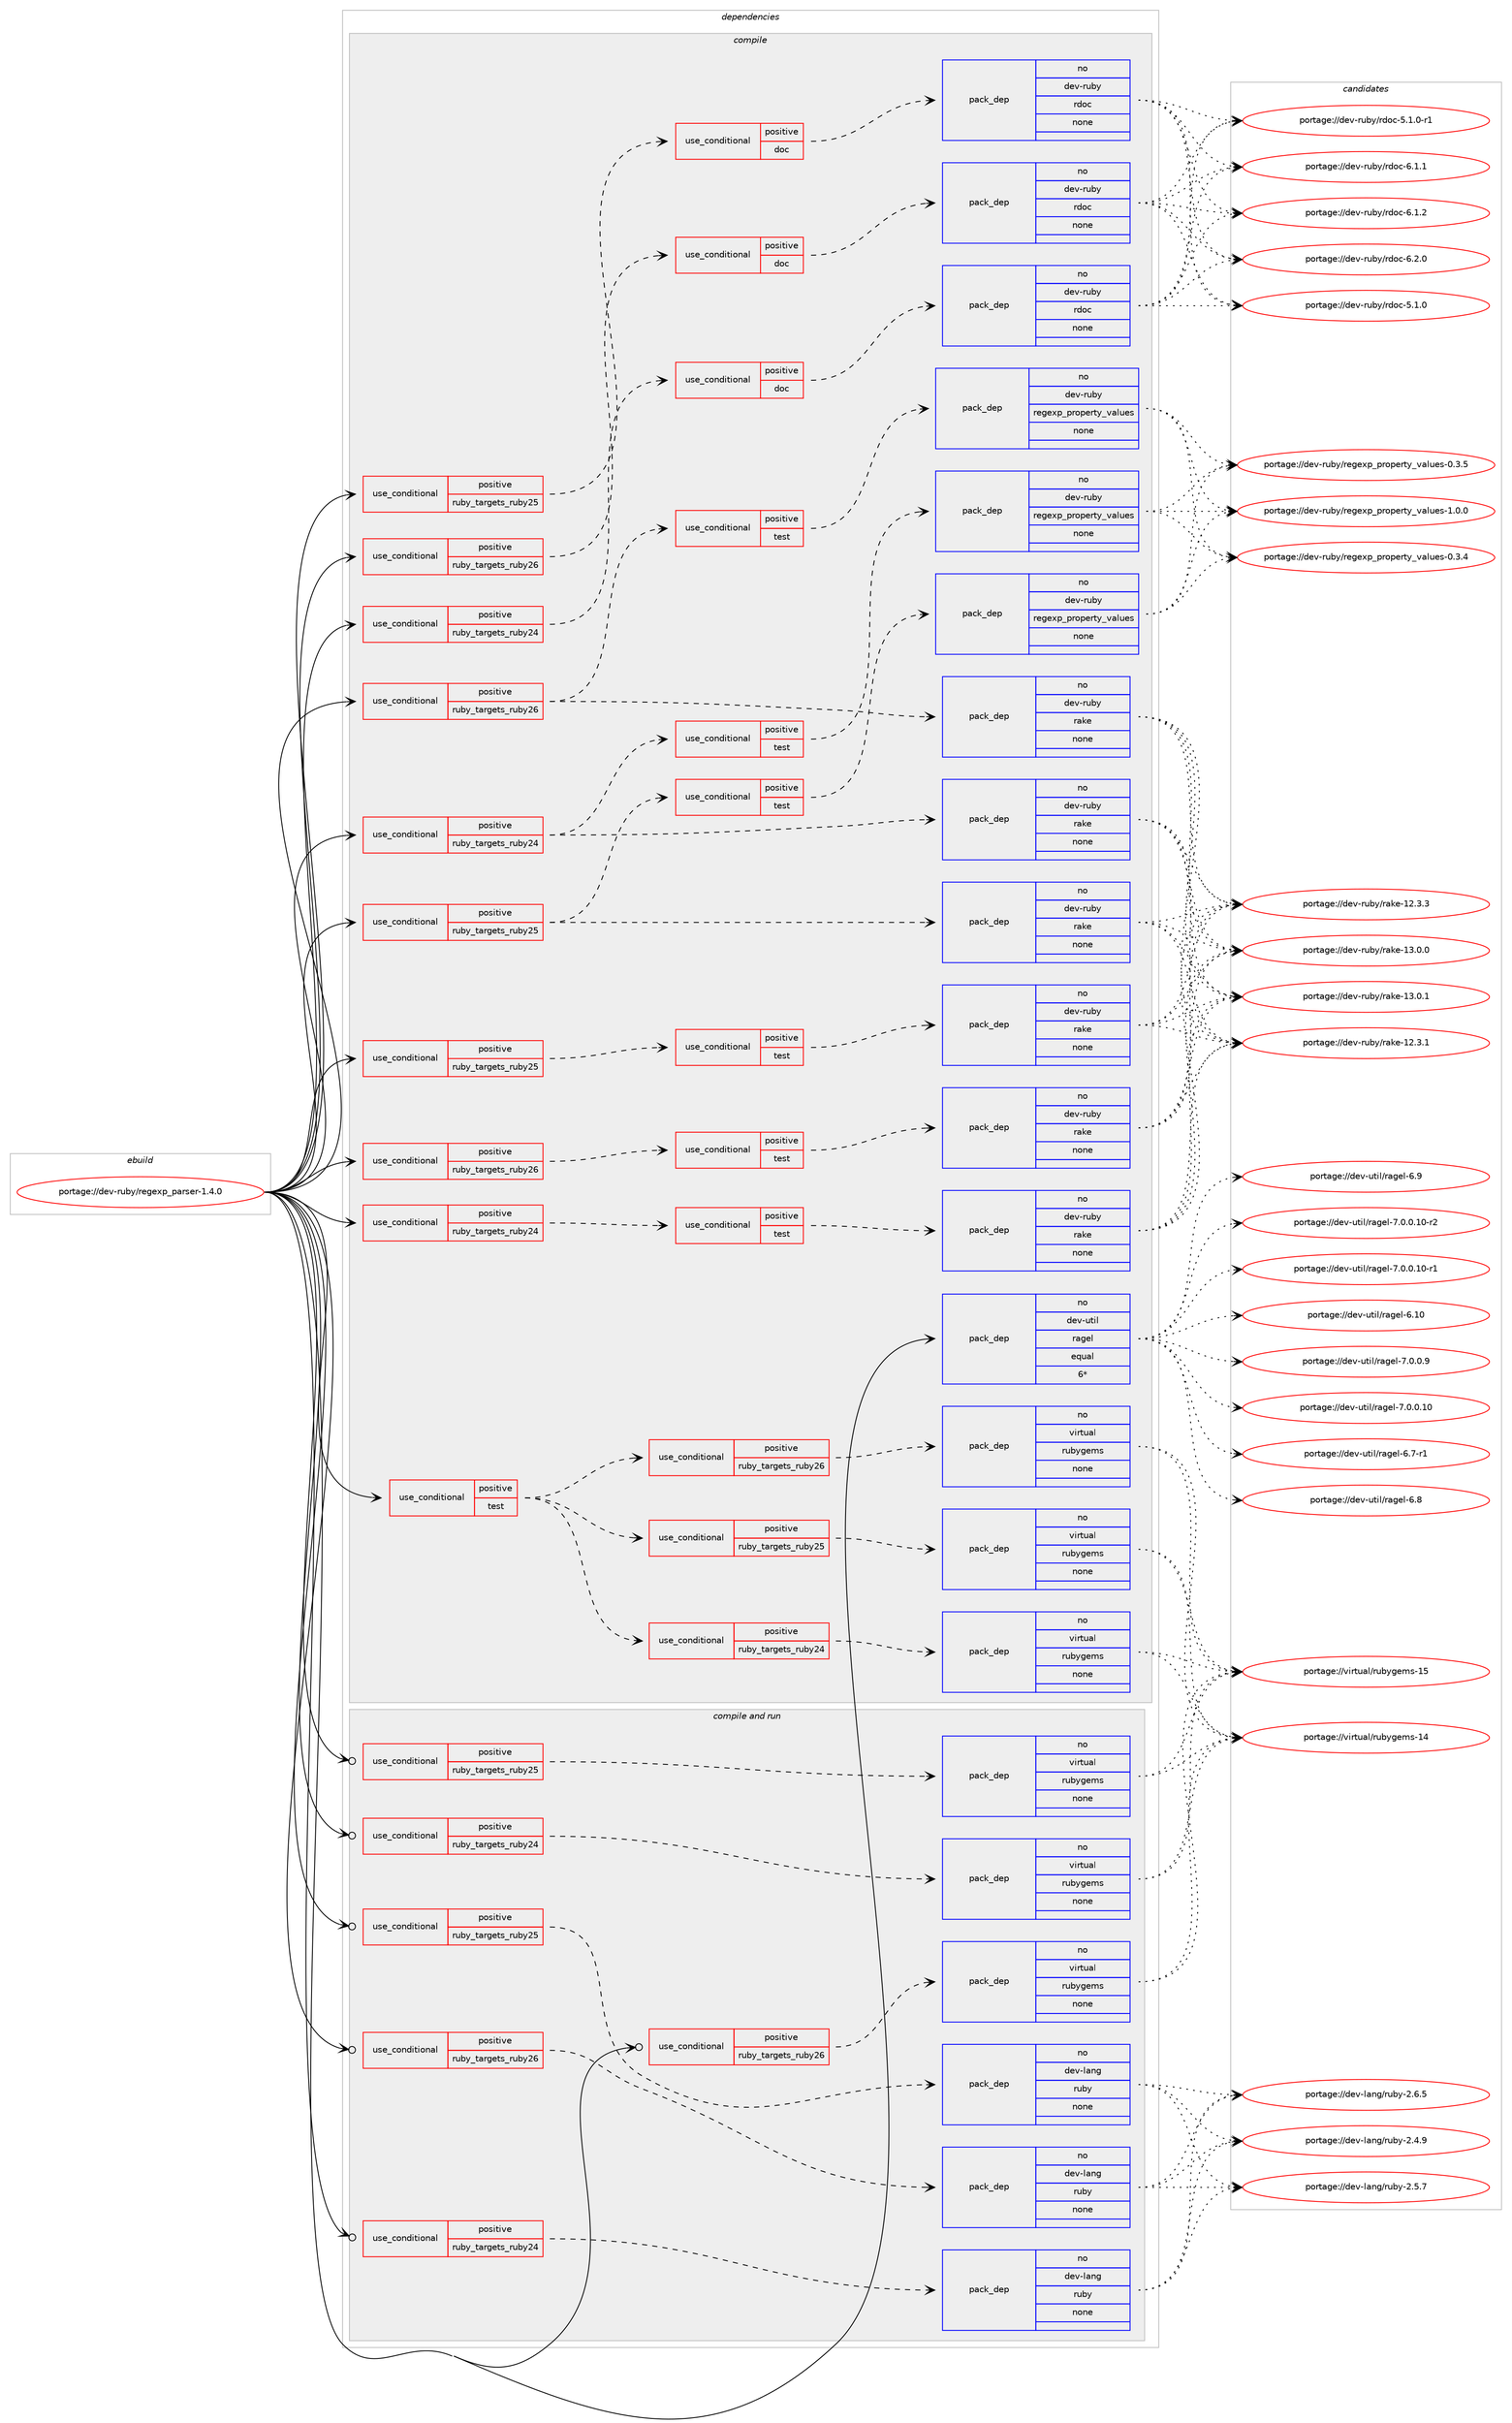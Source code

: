 digraph prolog {

# *************
# Graph options
# *************

newrank=true;
concentrate=true;
compound=true;
graph [rankdir=LR,fontname=Helvetica,fontsize=10,ranksep=1.5];#, ranksep=2.5, nodesep=0.2];
edge  [arrowhead=vee];
node  [fontname=Helvetica,fontsize=10];

# **********
# The ebuild
# **********

subgraph cluster_leftcol {
color=gray;
rank=same;
label=<<i>ebuild</i>>;
id [label="portage://dev-ruby/regexp_parser-1.4.0", color=red, width=4, href="../dev-ruby/regexp_parser-1.4.0.svg"];
}

# ****************
# The dependencies
# ****************

subgraph cluster_midcol {
color=gray;
label=<<i>dependencies</i>>;
subgraph cluster_compile {
fillcolor="#eeeeee";
style=filled;
label=<<i>compile</i>>;
subgraph cond61195 {
dependency238518 [label=<<TABLE BORDER="0" CELLBORDER="1" CELLSPACING="0" CELLPADDING="4"><TR><TD ROWSPAN="3" CELLPADDING="10">use_conditional</TD></TR><TR><TD>positive</TD></TR><TR><TD>ruby_targets_ruby24</TD></TR></TABLE>>, shape=none, color=red];
subgraph cond61196 {
dependency238519 [label=<<TABLE BORDER="0" CELLBORDER="1" CELLSPACING="0" CELLPADDING="4"><TR><TD ROWSPAN="3" CELLPADDING="10">use_conditional</TD></TR><TR><TD>positive</TD></TR><TR><TD>doc</TD></TR></TABLE>>, shape=none, color=red];
subgraph pack173778 {
dependency238520 [label=<<TABLE BORDER="0" CELLBORDER="1" CELLSPACING="0" CELLPADDING="4" WIDTH="220"><TR><TD ROWSPAN="6" CELLPADDING="30">pack_dep</TD></TR><TR><TD WIDTH="110">no</TD></TR><TR><TD>dev-ruby</TD></TR><TR><TD>rdoc</TD></TR><TR><TD>none</TD></TR><TR><TD></TD></TR></TABLE>>, shape=none, color=blue];
}
dependency238519:e -> dependency238520:w [weight=20,style="dashed",arrowhead="vee"];
}
dependency238518:e -> dependency238519:w [weight=20,style="dashed",arrowhead="vee"];
}
id:e -> dependency238518:w [weight=20,style="solid",arrowhead="vee"];
subgraph cond61197 {
dependency238521 [label=<<TABLE BORDER="0" CELLBORDER="1" CELLSPACING="0" CELLPADDING="4"><TR><TD ROWSPAN="3" CELLPADDING="10">use_conditional</TD></TR><TR><TD>positive</TD></TR><TR><TD>ruby_targets_ruby24</TD></TR></TABLE>>, shape=none, color=red];
subgraph cond61198 {
dependency238522 [label=<<TABLE BORDER="0" CELLBORDER="1" CELLSPACING="0" CELLPADDING="4"><TR><TD ROWSPAN="3" CELLPADDING="10">use_conditional</TD></TR><TR><TD>positive</TD></TR><TR><TD>test</TD></TR></TABLE>>, shape=none, color=red];
subgraph pack173779 {
dependency238523 [label=<<TABLE BORDER="0" CELLBORDER="1" CELLSPACING="0" CELLPADDING="4" WIDTH="220"><TR><TD ROWSPAN="6" CELLPADDING="30">pack_dep</TD></TR><TR><TD WIDTH="110">no</TD></TR><TR><TD>dev-ruby</TD></TR><TR><TD>rake</TD></TR><TR><TD>none</TD></TR><TR><TD></TD></TR></TABLE>>, shape=none, color=blue];
}
dependency238522:e -> dependency238523:w [weight=20,style="dashed",arrowhead="vee"];
}
dependency238521:e -> dependency238522:w [weight=20,style="dashed",arrowhead="vee"];
}
id:e -> dependency238521:w [weight=20,style="solid",arrowhead="vee"];
subgraph cond61199 {
dependency238524 [label=<<TABLE BORDER="0" CELLBORDER="1" CELLSPACING="0" CELLPADDING="4"><TR><TD ROWSPAN="3" CELLPADDING="10">use_conditional</TD></TR><TR><TD>positive</TD></TR><TR><TD>ruby_targets_ruby24</TD></TR></TABLE>>, shape=none, color=red];
subgraph pack173780 {
dependency238525 [label=<<TABLE BORDER="0" CELLBORDER="1" CELLSPACING="0" CELLPADDING="4" WIDTH="220"><TR><TD ROWSPAN="6" CELLPADDING="30">pack_dep</TD></TR><TR><TD WIDTH="110">no</TD></TR><TR><TD>dev-ruby</TD></TR><TR><TD>rake</TD></TR><TR><TD>none</TD></TR><TR><TD></TD></TR></TABLE>>, shape=none, color=blue];
}
dependency238524:e -> dependency238525:w [weight=20,style="dashed",arrowhead="vee"];
subgraph cond61200 {
dependency238526 [label=<<TABLE BORDER="0" CELLBORDER="1" CELLSPACING="0" CELLPADDING="4"><TR><TD ROWSPAN="3" CELLPADDING="10">use_conditional</TD></TR><TR><TD>positive</TD></TR><TR><TD>test</TD></TR></TABLE>>, shape=none, color=red];
subgraph pack173781 {
dependency238527 [label=<<TABLE BORDER="0" CELLBORDER="1" CELLSPACING="0" CELLPADDING="4" WIDTH="220"><TR><TD ROWSPAN="6" CELLPADDING="30">pack_dep</TD></TR><TR><TD WIDTH="110">no</TD></TR><TR><TD>dev-ruby</TD></TR><TR><TD>regexp_property_values</TD></TR><TR><TD>none</TD></TR><TR><TD></TD></TR></TABLE>>, shape=none, color=blue];
}
dependency238526:e -> dependency238527:w [weight=20,style="dashed",arrowhead="vee"];
}
dependency238524:e -> dependency238526:w [weight=20,style="dashed",arrowhead="vee"];
}
id:e -> dependency238524:w [weight=20,style="solid",arrowhead="vee"];
subgraph cond61201 {
dependency238528 [label=<<TABLE BORDER="0" CELLBORDER="1" CELLSPACING="0" CELLPADDING="4"><TR><TD ROWSPAN="3" CELLPADDING="10">use_conditional</TD></TR><TR><TD>positive</TD></TR><TR><TD>ruby_targets_ruby25</TD></TR></TABLE>>, shape=none, color=red];
subgraph cond61202 {
dependency238529 [label=<<TABLE BORDER="0" CELLBORDER="1" CELLSPACING="0" CELLPADDING="4"><TR><TD ROWSPAN="3" CELLPADDING="10">use_conditional</TD></TR><TR><TD>positive</TD></TR><TR><TD>doc</TD></TR></TABLE>>, shape=none, color=red];
subgraph pack173782 {
dependency238530 [label=<<TABLE BORDER="0" CELLBORDER="1" CELLSPACING="0" CELLPADDING="4" WIDTH="220"><TR><TD ROWSPAN="6" CELLPADDING="30">pack_dep</TD></TR><TR><TD WIDTH="110">no</TD></TR><TR><TD>dev-ruby</TD></TR><TR><TD>rdoc</TD></TR><TR><TD>none</TD></TR><TR><TD></TD></TR></TABLE>>, shape=none, color=blue];
}
dependency238529:e -> dependency238530:w [weight=20,style="dashed",arrowhead="vee"];
}
dependency238528:e -> dependency238529:w [weight=20,style="dashed",arrowhead="vee"];
}
id:e -> dependency238528:w [weight=20,style="solid",arrowhead="vee"];
subgraph cond61203 {
dependency238531 [label=<<TABLE BORDER="0" CELLBORDER="1" CELLSPACING="0" CELLPADDING="4"><TR><TD ROWSPAN="3" CELLPADDING="10">use_conditional</TD></TR><TR><TD>positive</TD></TR><TR><TD>ruby_targets_ruby25</TD></TR></TABLE>>, shape=none, color=red];
subgraph cond61204 {
dependency238532 [label=<<TABLE BORDER="0" CELLBORDER="1" CELLSPACING="0" CELLPADDING="4"><TR><TD ROWSPAN="3" CELLPADDING="10">use_conditional</TD></TR><TR><TD>positive</TD></TR><TR><TD>test</TD></TR></TABLE>>, shape=none, color=red];
subgraph pack173783 {
dependency238533 [label=<<TABLE BORDER="0" CELLBORDER="1" CELLSPACING="0" CELLPADDING="4" WIDTH="220"><TR><TD ROWSPAN="6" CELLPADDING="30">pack_dep</TD></TR><TR><TD WIDTH="110">no</TD></TR><TR><TD>dev-ruby</TD></TR><TR><TD>rake</TD></TR><TR><TD>none</TD></TR><TR><TD></TD></TR></TABLE>>, shape=none, color=blue];
}
dependency238532:e -> dependency238533:w [weight=20,style="dashed",arrowhead="vee"];
}
dependency238531:e -> dependency238532:w [weight=20,style="dashed",arrowhead="vee"];
}
id:e -> dependency238531:w [weight=20,style="solid",arrowhead="vee"];
subgraph cond61205 {
dependency238534 [label=<<TABLE BORDER="0" CELLBORDER="1" CELLSPACING="0" CELLPADDING="4"><TR><TD ROWSPAN="3" CELLPADDING="10">use_conditional</TD></TR><TR><TD>positive</TD></TR><TR><TD>ruby_targets_ruby25</TD></TR></TABLE>>, shape=none, color=red];
subgraph pack173784 {
dependency238535 [label=<<TABLE BORDER="0" CELLBORDER="1" CELLSPACING="0" CELLPADDING="4" WIDTH="220"><TR><TD ROWSPAN="6" CELLPADDING="30">pack_dep</TD></TR><TR><TD WIDTH="110">no</TD></TR><TR><TD>dev-ruby</TD></TR><TR><TD>rake</TD></TR><TR><TD>none</TD></TR><TR><TD></TD></TR></TABLE>>, shape=none, color=blue];
}
dependency238534:e -> dependency238535:w [weight=20,style="dashed",arrowhead="vee"];
subgraph cond61206 {
dependency238536 [label=<<TABLE BORDER="0" CELLBORDER="1" CELLSPACING="0" CELLPADDING="4"><TR><TD ROWSPAN="3" CELLPADDING="10">use_conditional</TD></TR><TR><TD>positive</TD></TR><TR><TD>test</TD></TR></TABLE>>, shape=none, color=red];
subgraph pack173785 {
dependency238537 [label=<<TABLE BORDER="0" CELLBORDER="1" CELLSPACING="0" CELLPADDING="4" WIDTH="220"><TR><TD ROWSPAN="6" CELLPADDING="30">pack_dep</TD></TR><TR><TD WIDTH="110">no</TD></TR><TR><TD>dev-ruby</TD></TR><TR><TD>regexp_property_values</TD></TR><TR><TD>none</TD></TR><TR><TD></TD></TR></TABLE>>, shape=none, color=blue];
}
dependency238536:e -> dependency238537:w [weight=20,style="dashed",arrowhead="vee"];
}
dependency238534:e -> dependency238536:w [weight=20,style="dashed",arrowhead="vee"];
}
id:e -> dependency238534:w [weight=20,style="solid",arrowhead="vee"];
subgraph cond61207 {
dependency238538 [label=<<TABLE BORDER="0" CELLBORDER="1" CELLSPACING="0" CELLPADDING="4"><TR><TD ROWSPAN="3" CELLPADDING="10">use_conditional</TD></TR><TR><TD>positive</TD></TR><TR><TD>ruby_targets_ruby26</TD></TR></TABLE>>, shape=none, color=red];
subgraph cond61208 {
dependency238539 [label=<<TABLE BORDER="0" CELLBORDER="1" CELLSPACING="0" CELLPADDING="4"><TR><TD ROWSPAN="3" CELLPADDING="10">use_conditional</TD></TR><TR><TD>positive</TD></TR><TR><TD>doc</TD></TR></TABLE>>, shape=none, color=red];
subgraph pack173786 {
dependency238540 [label=<<TABLE BORDER="0" CELLBORDER="1" CELLSPACING="0" CELLPADDING="4" WIDTH="220"><TR><TD ROWSPAN="6" CELLPADDING="30">pack_dep</TD></TR><TR><TD WIDTH="110">no</TD></TR><TR><TD>dev-ruby</TD></TR><TR><TD>rdoc</TD></TR><TR><TD>none</TD></TR><TR><TD></TD></TR></TABLE>>, shape=none, color=blue];
}
dependency238539:e -> dependency238540:w [weight=20,style="dashed",arrowhead="vee"];
}
dependency238538:e -> dependency238539:w [weight=20,style="dashed",arrowhead="vee"];
}
id:e -> dependency238538:w [weight=20,style="solid",arrowhead="vee"];
subgraph cond61209 {
dependency238541 [label=<<TABLE BORDER="0" CELLBORDER="1" CELLSPACING="0" CELLPADDING="4"><TR><TD ROWSPAN="3" CELLPADDING="10">use_conditional</TD></TR><TR><TD>positive</TD></TR><TR><TD>ruby_targets_ruby26</TD></TR></TABLE>>, shape=none, color=red];
subgraph cond61210 {
dependency238542 [label=<<TABLE BORDER="0" CELLBORDER="1" CELLSPACING="0" CELLPADDING="4"><TR><TD ROWSPAN="3" CELLPADDING="10">use_conditional</TD></TR><TR><TD>positive</TD></TR><TR><TD>test</TD></TR></TABLE>>, shape=none, color=red];
subgraph pack173787 {
dependency238543 [label=<<TABLE BORDER="0" CELLBORDER="1" CELLSPACING="0" CELLPADDING="4" WIDTH="220"><TR><TD ROWSPAN="6" CELLPADDING="30">pack_dep</TD></TR><TR><TD WIDTH="110">no</TD></TR><TR><TD>dev-ruby</TD></TR><TR><TD>rake</TD></TR><TR><TD>none</TD></TR><TR><TD></TD></TR></TABLE>>, shape=none, color=blue];
}
dependency238542:e -> dependency238543:w [weight=20,style="dashed",arrowhead="vee"];
}
dependency238541:e -> dependency238542:w [weight=20,style="dashed",arrowhead="vee"];
}
id:e -> dependency238541:w [weight=20,style="solid",arrowhead="vee"];
subgraph cond61211 {
dependency238544 [label=<<TABLE BORDER="0" CELLBORDER="1" CELLSPACING="0" CELLPADDING="4"><TR><TD ROWSPAN="3" CELLPADDING="10">use_conditional</TD></TR><TR><TD>positive</TD></TR><TR><TD>ruby_targets_ruby26</TD></TR></TABLE>>, shape=none, color=red];
subgraph pack173788 {
dependency238545 [label=<<TABLE BORDER="0" CELLBORDER="1" CELLSPACING="0" CELLPADDING="4" WIDTH="220"><TR><TD ROWSPAN="6" CELLPADDING="30">pack_dep</TD></TR><TR><TD WIDTH="110">no</TD></TR><TR><TD>dev-ruby</TD></TR><TR><TD>rake</TD></TR><TR><TD>none</TD></TR><TR><TD></TD></TR></TABLE>>, shape=none, color=blue];
}
dependency238544:e -> dependency238545:w [weight=20,style="dashed",arrowhead="vee"];
subgraph cond61212 {
dependency238546 [label=<<TABLE BORDER="0" CELLBORDER="1" CELLSPACING="0" CELLPADDING="4"><TR><TD ROWSPAN="3" CELLPADDING="10">use_conditional</TD></TR><TR><TD>positive</TD></TR><TR><TD>test</TD></TR></TABLE>>, shape=none, color=red];
subgraph pack173789 {
dependency238547 [label=<<TABLE BORDER="0" CELLBORDER="1" CELLSPACING="0" CELLPADDING="4" WIDTH="220"><TR><TD ROWSPAN="6" CELLPADDING="30">pack_dep</TD></TR><TR><TD WIDTH="110">no</TD></TR><TR><TD>dev-ruby</TD></TR><TR><TD>regexp_property_values</TD></TR><TR><TD>none</TD></TR><TR><TD></TD></TR></TABLE>>, shape=none, color=blue];
}
dependency238546:e -> dependency238547:w [weight=20,style="dashed",arrowhead="vee"];
}
dependency238544:e -> dependency238546:w [weight=20,style="dashed",arrowhead="vee"];
}
id:e -> dependency238544:w [weight=20,style="solid",arrowhead="vee"];
subgraph cond61213 {
dependency238548 [label=<<TABLE BORDER="0" CELLBORDER="1" CELLSPACING="0" CELLPADDING="4"><TR><TD ROWSPAN="3" CELLPADDING="10">use_conditional</TD></TR><TR><TD>positive</TD></TR><TR><TD>test</TD></TR></TABLE>>, shape=none, color=red];
subgraph cond61214 {
dependency238549 [label=<<TABLE BORDER="0" CELLBORDER="1" CELLSPACING="0" CELLPADDING="4"><TR><TD ROWSPAN="3" CELLPADDING="10">use_conditional</TD></TR><TR><TD>positive</TD></TR><TR><TD>ruby_targets_ruby24</TD></TR></TABLE>>, shape=none, color=red];
subgraph pack173790 {
dependency238550 [label=<<TABLE BORDER="0" CELLBORDER="1" CELLSPACING="0" CELLPADDING="4" WIDTH="220"><TR><TD ROWSPAN="6" CELLPADDING="30">pack_dep</TD></TR><TR><TD WIDTH="110">no</TD></TR><TR><TD>virtual</TD></TR><TR><TD>rubygems</TD></TR><TR><TD>none</TD></TR><TR><TD></TD></TR></TABLE>>, shape=none, color=blue];
}
dependency238549:e -> dependency238550:w [weight=20,style="dashed",arrowhead="vee"];
}
dependency238548:e -> dependency238549:w [weight=20,style="dashed",arrowhead="vee"];
subgraph cond61215 {
dependency238551 [label=<<TABLE BORDER="0" CELLBORDER="1" CELLSPACING="0" CELLPADDING="4"><TR><TD ROWSPAN="3" CELLPADDING="10">use_conditional</TD></TR><TR><TD>positive</TD></TR><TR><TD>ruby_targets_ruby25</TD></TR></TABLE>>, shape=none, color=red];
subgraph pack173791 {
dependency238552 [label=<<TABLE BORDER="0" CELLBORDER="1" CELLSPACING="0" CELLPADDING="4" WIDTH="220"><TR><TD ROWSPAN="6" CELLPADDING="30">pack_dep</TD></TR><TR><TD WIDTH="110">no</TD></TR><TR><TD>virtual</TD></TR><TR><TD>rubygems</TD></TR><TR><TD>none</TD></TR><TR><TD></TD></TR></TABLE>>, shape=none, color=blue];
}
dependency238551:e -> dependency238552:w [weight=20,style="dashed",arrowhead="vee"];
}
dependency238548:e -> dependency238551:w [weight=20,style="dashed",arrowhead="vee"];
subgraph cond61216 {
dependency238553 [label=<<TABLE BORDER="0" CELLBORDER="1" CELLSPACING="0" CELLPADDING="4"><TR><TD ROWSPAN="3" CELLPADDING="10">use_conditional</TD></TR><TR><TD>positive</TD></TR><TR><TD>ruby_targets_ruby26</TD></TR></TABLE>>, shape=none, color=red];
subgraph pack173792 {
dependency238554 [label=<<TABLE BORDER="0" CELLBORDER="1" CELLSPACING="0" CELLPADDING="4" WIDTH="220"><TR><TD ROWSPAN="6" CELLPADDING="30">pack_dep</TD></TR><TR><TD WIDTH="110">no</TD></TR><TR><TD>virtual</TD></TR><TR><TD>rubygems</TD></TR><TR><TD>none</TD></TR><TR><TD></TD></TR></TABLE>>, shape=none, color=blue];
}
dependency238553:e -> dependency238554:w [weight=20,style="dashed",arrowhead="vee"];
}
dependency238548:e -> dependency238553:w [weight=20,style="dashed",arrowhead="vee"];
}
id:e -> dependency238548:w [weight=20,style="solid",arrowhead="vee"];
subgraph pack173793 {
dependency238555 [label=<<TABLE BORDER="0" CELLBORDER="1" CELLSPACING="0" CELLPADDING="4" WIDTH="220"><TR><TD ROWSPAN="6" CELLPADDING="30">pack_dep</TD></TR><TR><TD WIDTH="110">no</TD></TR><TR><TD>dev-util</TD></TR><TR><TD>ragel</TD></TR><TR><TD>equal</TD></TR><TR><TD>6*</TD></TR></TABLE>>, shape=none, color=blue];
}
id:e -> dependency238555:w [weight=20,style="solid",arrowhead="vee"];
}
subgraph cluster_compileandrun {
fillcolor="#eeeeee";
style=filled;
label=<<i>compile and run</i>>;
subgraph cond61217 {
dependency238556 [label=<<TABLE BORDER="0" CELLBORDER="1" CELLSPACING="0" CELLPADDING="4"><TR><TD ROWSPAN="3" CELLPADDING="10">use_conditional</TD></TR><TR><TD>positive</TD></TR><TR><TD>ruby_targets_ruby24</TD></TR></TABLE>>, shape=none, color=red];
subgraph pack173794 {
dependency238557 [label=<<TABLE BORDER="0" CELLBORDER="1" CELLSPACING="0" CELLPADDING="4" WIDTH="220"><TR><TD ROWSPAN="6" CELLPADDING="30">pack_dep</TD></TR><TR><TD WIDTH="110">no</TD></TR><TR><TD>dev-lang</TD></TR><TR><TD>ruby</TD></TR><TR><TD>none</TD></TR><TR><TD></TD></TR></TABLE>>, shape=none, color=blue];
}
dependency238556:e -> dependency238557:w [weight=20,style="dashed",arrowhead="vee"];
}
id:e -> dependency238556:w [weight=20,style="solid",arrowhead="odotvee"];
subgraph cond61218 {
dependency238558 [label=<<TABLE BORDER="0" CELLBORDER="1" CELLSPACING="0" CELLPADDING="4"><TR><TD ROWSPAN="3" CELLPADDING="10">use_conditional</TD></TR><TR><TD>positive</TD></TR><TR><TD>ruby_targets_ruby24</TD></TR></TABLE>>, shape=none, color=red];
subgraph pack173795 {
dependency238559 [label=<<TABLE BORDER="0" CELLBORDER="1" CELLSPACING="0" CELLPADDING="4" WIDTH="220"><TR><TD ROWSPAN="6" CELLPADDING="30">pack_dep</TD></TR><TR><TD WIDTH="110">no</TD></TR><TR><TD>virtual</TD></TR><TR><TD>rubygems</TD></TR><TR><TD>none</TD></TR><TR><TD></TD></TR></TABLE>>, shape=none, color=blue];
}
dependency238558:e -> dependency238559:w [weight=20,style="dashed",arrowhead="vee"];
}
id:e -> dependency238558:w [weight=20,style="solid",arrowhead="odotvee"];
subgraph cond61219 {
dependency238560 [label=<<TABLE BORDER="0" CELLBORDER="1" CELLSPACING="0" CELLPADDING="4"><TR><TD ROWSPAN="3" CELLPADDING="10">use_conditional</TD></TR><TR><TD>positive</TD></TR><TR><TD>ruby_targets_ruby25</TD></TR></TABLE>>, shape=none, color=red];
subgraph pack173796 {
dependency238561 [label=<<TABLE BORDER="0" CELLBORDER="1" CELLSPACING="0" CELLPADDING="4" WIDTH="220"><TR><TD ROWSPAN="6" CELLPADDING="30">pack_dep</TD></TR><TR><TD WIDTH="110">no</TD></TR><TR><TD>dev-lang</TD></TR><TR><TD>ruby</TD></TR><TR><TD>none</TD></TR><TR><TD></TD></TR></TABLE>>, shape=none, color=blue];
}
dependency238560:e -> dependency238561:w [weight=20,style="dashed",arrowhead="vee"];
}
id:e -> dependency238560:w [weight=20,style="solid",arrowhead="odotvee"];
subgraph cond61220 {
dependency238562 [label=<<TABLE BORDER="0" CELLBORDER="1" CELLSPACING="0" CELLPADDING="4"><TR><TD ROWSPAN="3" CELLPADDING="10">use_conditional</TD></TR><TR><TD>positive</TD></TR><TR><TD>ruby_targets_ruby25</TD></TR></TABLE>>, shape=none, color=red];
subgraph pack173797 {
dependency238563 [label=<<TABLE BORDER="0" CELLBORDER="1" CELLSPACING="0" CELLPADDING="4" WIDTH="220"><TR><TD ROWSPAN="6" CELLPADDING="30">pack_dep</TD></TR><TR><TD WIDTH="110">no</TD></TR><TR><TD>virtual</TD></TR><TR><TD>rubygems</TD></TR><TR><TD>none</TD></TR><TR><TD></TD></TR></TABLE>>, shape=none, color=blue];
}
dependency238562:e -> dependency238563:w [weight=20,style="dashed",arrowhead="vee"];
}
id:e -> dependency238562:w [weight=20,style="solid",arrowhead="odotvee"];
subgraph cond61221 {
dependency238564 [label=<<TABLE BORDER="0" CELLBORDER="1" CELLSPACING="0" CELLPADDING="4"><TR><TD ROWSPAN="3" CELLPADDING="10">use_conditional</TD></TR><TR><TD>positive</TD></TR><TR><TD>ruby_targets_ruby26</TD></TR></TABLE>>, shape=none, color=red];
subgraph pack173798 {
dependency238565 [label=<<TABLE BORDER="0" CELLBORDER="1" CELLSPACING="0" CELLPADDING="4" WIDTH="220"><TR><TD ROWSPAN="6" CELLPADDING="30">pack_dep</TD></TR><TR><TD WIDTH="110">no</TD></TR><TR><TD>dev-lang</TD></TR><TR><TD>ruby</TD></TR><TR><TD>none</TD></TR><TR><TD></TD></TR></TABLE>>, shape=none, color=blue];
}
dependency238564:e -> dependency238565:w [weight=20,style="dashed",arrowhead="vee"];
}
id:e -> dependency238564:w [weight=20,style="solid",arrowhead="odotvee"];
subgraph cond61222 {
dependency238566 [label=<<TABLE BORDER="0" CELLBORDER="1" CELLSPACING="0" CELLPADDING="4"><TR><TD ROWSPAN="3" CELLPADDING="10">use_conditional</TD></TR><TR><TD>positive</TD></TR><TR><TD>ruby_targets_ruby26</TD></TR></TABLE>>, shape=none, color=red];
subgraph pack173799 {
dependency238567 [label=<<TABLE BORDER="0" CELLBORDER="1" CELLSPACING="0" CELLPADDING="4" WIDTH="220"><TR><TD ROWSPAN="6" CELLPADDING="30">pack_dep</TD></TR><TR><TD WIDTH="110">no</TD></TR><TR><TD>virtual</TD></TR><TR><TD>rubygems</TD></TR><TR><TD>none</TD></TR><TR><TD></TD></TR></TABLE>>, shape=none, color=blue];
}
dependency238566:e -> dependency238567:w [weight=20,style="dashed",arrowhead="vee"];
}
id:e -> dependency238566:w [weight=20,style="solid",arrowhead="odotvee"];
}
subgraph cluster_run {
fillcolor="#eeeeee";
style=filled;
label=<<i>run</i>>;
}
}

# **************
# The candidates
# **************

subgraph cluster_choices {
rank=same;
color=gray;
label=<<i>candidates</i>>;

subgraph choice173778 {
color=black;
nodesep=1;
choiceportage10010111845114117981214711410011199455346494648 [label="portage://dev-ruby/rdoc-5.1.0", color=red, width=4,href="../dev-ruby/rdoc-5.1.0.svg"];
choiceportage100101118451141179812147114100111994553464946484511449 [label="portage://dev-ruby/rdoc-5.1.0-r1", color=red, width=4,href="../dev-ruby/rdoc-5.1.0-r1.svg"];
choiceportage10010111845114117981214711410011199455446494649 [label="portage://dev-ruby/rdoc-6.1.1", color=red, width=4,href="../dev-ruby/rdoc-6.1.1.svg"];
choiceportage10010111845114117981214711410011199455446494650 [label="portage://dev-ruby/rdoc-6.1.2", color=red, width=4,href="../dev-ruby/rdoc-6.1.2.svg"];
choiceportage10010111845114117981214711410011199455446504648 [label="portage://dev-ruby/rdoc-6.2.0", color=red, width=4,href="../dev-ruby/rdoc-6.2.0.svg"];
dependency238520:e -> choiceportage10010111845114117981214711410011199455346494648:w [style=dotted,weight="100"];
dependency238520:e -> choiceportage100101118451141179812147114100111994553464946484511449:w [style=dotted,weight="100"];
dependency238520:e -> choiceportage10010111845114117981214711410011199455446494649:w [style=dotted,weight="100"];
dependency238520:e -> choiceportage10010111845114117981214711410011199455446494650:w [style=dotted,weight="100"];
dependency238520:e -> choiceportage10010111845114117981214711410011199455446504648:w [style=dotted,weight="100"];
}
subgraph choice173779 {
color=black;
nodesep=1;
choiceportage1001011184511411798121471149710710145495046514649 [label="portage://dev-ruby/rake-12.3.1", color=red, width=4,href="../dev-ruby/rake-12.3.1.svg"];
choiceportage1001011184511411798121471149710710145495046514651 [label="portage://dev-ruby/rake-12.3.3", color=red, width=4,href="../dev-ruby/rake-12.3.3.svg"];
choiceportage1001011184511411798121471149710710145495146484648 [label="portage://dev-ruby/rake-13.0.0", color=red, width=4,href="../dev-ruby/rake-13.0.0.svg"];
choiceportage1001011184511411798121471149710710145495146484649 [label="portage://dev-ruby/rake-13.0.1", color=red, width=4,href="../dev-ruby/rake-13.0.1.svg"];
dependency238523:e -> choiceportage1001011184511411798121471149710710145495046514649:w [style=dotted,weight="100"];
dependency238523:e -> choiceportage1001011184511411798121471149710710145495046514651:w [style=dotted,weight="100"];
dependency238523:e -> choiceportage1001011184511411798121471149710710145495146484648:w [style=dotted,weight="100"];
dependency238523:e -> choiceportage1001011184511411798121471149710710145495146484649:w [style=dotted,weight="100"];
}
subgraph choice173780 {
color=black;
nodesep=1;
choiceportage1001011184511411798121471149710710145495046514649 [label="portage://dev-ruby/rake-12.3.1", color=red, width=4,href="../dev-ruby/rake-12.3.1.svg"];
choiceportage1001011184511411798121471149710710145495046514651 [label="portage://dev-ruby/rake-12.3.3", color=red, width=4,href="../dev-ruby/rake-12.3.3.svg"];
choiceportage1001011184511411798121471149710710145495146484648 [label="portage://dev-ruby/rake-13.0.0", color=red, width=4,href="../dev-ruby/rake-13.0.0.svg"];
choiceportage1001011184511411798121471149710710145495146484649 [label="portage://dev-ruby/rake-13.0.1", color=red, width=4,href="../dev-ruby/rake-13.0.1.svg"];
dependency238525:e -> choiceportage1001011184511411798121471149710710145495046514649:w [style=dotted,weight="100"];
dependency238525:e -> choiceportage1001011184511411798121471149710710145495046514651:w [style=dotted,weight="100"];
dependency238525:e -> choiceportage1001011184511411798121471149710710145495146484648:w [style=dotted,weight="100"];
dependency238525:e -> choiceportage1001011184511411798121471149710710145495146484649:w [style=dotted,weight="100"];
}
subgraph choice173781 {
color=black;
nodesep=1;
choiceportage100101118451141179812147114101103101120112951121141111121011141161219511897108117101115454846514652 [label="portage://dev-ruby/regexp_property_values-0.3.4", color=red, width=4,href="../dev-ruby/regexp_property_values-0.3.4.svg"];
choiceportage100101118451141179812147114101103101120112951121141111121011141161219511897108117101115454846514653 [label="portage://dev-ruby/regexp_property_values-0.3.5", color=red, width=4,href="../dev-ruby/regexp_property_values-0.3.5.svg"];
choiceportage100101118451141179812147114101103101120112951121141111121011141161219511897108117101115454946484648 [label="portage://dev-ruby/regexp_property_values-1.0.0", color=red, width=4,href="../dev-ruby/regexp_property_values-1.0.0.svg"];
dependency238527:e -> choiceportage100101118451141179812147114101103101120112951121141111121011141161219511897108117101115454846514652:w [style=dotted,weight="100"];
dependency238527:e -> choiceportage100101118451141179812147114101103101120112951121141111121011141161219511897108117101115454846514653:w [style=dotted,weight="100"];
dependency238527:e -> choiceportage100101118451141179812147114101103101120112951121141111121011141161219511897108117101115454946484648:w [style=dotted,weight="100"];
}
subgraph choice173782 {
color=black;
nodesep=1;
choiceportage10010111845114117981214711410011199455346494648 [label="portage://dev-ruby/rdoc-5.1.0", color=red, width=4,href="../dev-ruby/rdoc-5.1.0.svg"];
choiceportage100101118451141179812147114100111994553464946484511449 [label="portage://dev-ruby/rdoc-5.1.0-r1", color=red, width=4,href="../dev-ruby/rdoc-5.1.0-r1.svg"];
choiceportage10010111845114117981214711410011199455446494649 [label="portage://dev-ruby/rdoc-6.1.1", color=red, width=4,href="../dev-ruby/rdoc-6.1.1.svg"];
choiceportage10010111845114117981214711410011199455446494650 [label="portage://dev-ruby/rdoc-6.1.2", color=red, width=4,href="../dev-ruby/rdoc-6.1.2.svg"];
choiceportage10010111845114117981214711410011199455446504648 [label="portage://dev-ruby/rdoc-6.2.0", color=red, width=4,href="../dev-ruby/rdoc-6.2.0.svg"];
dependency238530:e -> choiceportage10010111845114117981214711410011199455346494648:w [style=dotted,weight="100"];
dependency238530:e -> choiceportage100101118451141179812147114100111994553464946484511449:w [style=dotted,weight="100"];
dependency238530:e -> choiceportage10010111845114117981214711410011199455446494649:w [style=dotted,weight="100"];
dependency238530:e -> choiceportage10010111845114117981214711410011199455446494650:w [style=dotted,weight="100"];
dependency238530:e -> choiceportage10010111845114117981214711410011199455446504648:w [style=dotted,weight="100"];
}
subgraph choice173783 {
color=black;
nodesep=1;
choiceportage1001011184511411798121471149710710145495046514649 [label="portage://dev-ruby/rake-12.3.1", color=red, width=4,href="../dev-ruby/rake-12.3.1.svg"];
choiceportage1001011184511411798121471149710710145495046514651 [label="portage://dev-ruby/rake-12.3.3", color=red, width=4,href="../dev-ruby/rake-12.3.3.svg"];
choiceportage1001011184511411798121471149710710145495146484648 [label="portage://dev-ruby/rake-13.0.0", color=red, width=4,href="../dev-ruby/rake-13.0.0.svg"];
choiceportage1001011184511411798121471149710710145495146484649 [label="portage://dev-ruby/rake-13.0.1", color=red, width=4,href="../dev-ruby/rake-13.0.1.svg"];
dependency238533:e -> choiceportage1001011184511411798121471149710710145495046514649:w [style=dotted,weight="100"];
dependency238533:e -> choiceportage1001011184511411798121471149710710145495046514651:w [style=dotted,weight="100"];
dependency238533:e -> choiceportage1001011184511411798121471149710710145495146484648:w [style=dotted,weight="100"];
dependency238533:e -> choiceportage1001011184511411798121471149710710145495146484649:w [style=dotted,weight="100"];
}
subgraph choice173784 {
color=black;
nodesep=1;
choiceportage1001011184511411798121471149710710145495046514649 [label="portage://dev-ruby/rake-12.3.1", color=red, width=4,href="../dev-ruby/rake-12.3.1.svg"];
choiceportage1001011184511411798121471149710710145495046514651 [label="portage://dev-ruby/rake-12.3.3", color=red, width=4,href="../dev-ruby/rake-12.3.3.svg"];
choiceportage1001011184511411798121471149710710145495146484648 [label="portage://dev-ruby/rake-13.0.0", color=red, width=4,href="../dev-ruby/rake-13.0.0.svg"];
choiceportage1001011184511411798121471149710710145495146484649 [label="portage://dev-ruby/rake-13.0.1", color=red, width=4,href="../dev-ruby/rake-13.0.1.svg"];
dependency238535:e -> choiceportage1001011184511411798121471149710710145495046514649:w [style=dotted,weight="100"];
dependency238535:e -> choiceportage1001011184511411798121471149710710145495046514651:w [style=dotted,weight="100"];
dependency238535:e -> choiceportage1001011184511411798121471149710710145495146484648:w [style=dotted,weight="100"];
dependency238535:e -> choiceportage1001011184511411798121471149710710145495146484649:w [style=dotted,weight="100"];
}
subgraph choice173785 {
color=black;
nodesep=1;
choiceportage100101118451141179812147114101103101120112951121141111121011141161219511897108117101115454846514652 [label="portage://dev-ruby/regexp_property_values-0.3.4", color=red, width=4,href="../dev-ruby/regexp_property_values-0.3.4.svg"];
choiceportage100101118451141179812147114101103101120112951121141111121011141161219511897108117101115454846514653 [label="portage://dev-ruby/regexp_property_values-0.3.5", color=red, width=4,href="../dev-ruby/regexp_property_values-0.3.5.svg"];
choiceportage100101118451141179812147114101103101120112951121141111121011141161219511897108117101115454946484648 [label="portage://dev-ruby/regexp_property_values-1.0.0", color=red, width=4,href="../dev-ruby/regexp_property_values-1.0.0.svg"];
dependency238537:e -> choiceportage100101118451141179812147114101103101120112951121141111121011141161219511897108117101115454846514652:w [style=dotted,weight="100"];
dependency238537:e -> choiceportage100101118451141179812147114101103101120112951121141111121011141161219511897108117101115454846514653:w [style=dotted,weight="100"];
dependency238537:e -> choiceportage100101118451141179812147114101103101120112951121141111121011141161219511897108117101115454946484648:w [style=dotted,weight="100"];
}
subgraph choice173786 {
color=black;
nodesep=1;
choiceportage10010111845114117981214711410011199455346494648 [label="portage://dev-ruby/rdoc-5.1.0", color=red, width=4,href="../dev-ruby/rdoc-5.1.0.svg"];
choiceportage100101118451141179812147114100111994553464946484511449 [label="portage://dev-ruby/rdoc-5.1.0-r1", color=red, width=4,href="../dev-ruby/rdoc-5.1.0-r1.svg"];
choiceportage10010111845114117981214711410011199455446494649 [label="portage://dev-ruby/rdoc-6.1.1", color=red, width=4,href="../dev-ruby/rdoc-6.1.1.svg"];
choiceportage10010111845114117981214711410011199455446494650 [label="portage://dev-ruby/rdoc-6.1.2", color=red, width=4,href="../dev-ruby/rdoc-6.1.2.svg"];
choiceportage10010111845114117981214711410011199455446504648 [label="portage://dev-ruby/rdoc-6.2.0", color=red, width=4,href="../dev-ruby/rdoc-6.2.0.svg"];
dependency238540:e -> choiceportage10010111845114117981214711410011199455346494648:w [style=dotted,weight="100"];
dependency238540:e -> choiceportage100101118451141179812147114100111994553464946484511449:w [style=dotted,weight="100"];
dependency238540:e -> choiceportage10010111845114117981214711410011199455446494649:w [style=dotted,weight="100"];
dependency238540:e -> choiceportage10010111845114117981214711410011199455446494650:w [style=dotted,weight="100"];
dependency238540:e -> choiceportage10010111845114117981214711410011199455446504648:w [style=dotted,weight="100"];
}
subgraph choice173787 {
color=black;
nodesep=1;
choiceportage1001011184511411798121471149710710145495046514649 [label="portage://dev-ruby/rake-12.3.1", color=red, width=4,href="../dev-ruby/rake-12.3.1.svg"];
choiceportage1001011184511411798121471149710710145495046514651 [label="portage://dev-ruby/rake-12.3.3", color=red, width=4,href="../dev-ruby/rake-12.3.3.svg"];
choiceportage1001011184511411798121471149710710145495146484648 [label="portage://dev-ruby/rake-13.0.0", color=red, width=4,href="../dev-ruby/rake-13.0.0.svg"];
choiceportage1001011184511411798121471149710710145495146484649 [label="portage://dev-ruby/rake-13.0.1", color=red, width=4,href="../dev-ruby/rake-13.0.1.svg"];
dependency238543:e -> choiceportage1001011184511411798121471149710710145495046514649:w [style=dotted,weight="100"];
dependency238543:e -> choiceportage1001011184511411798121471149710710145495046514651:w [style=dotted,weight="100"];
dependency238543:e -> choiceportage1001011184511411798121471149710710145495146484648:w [style=dotted,weight="100"];
dependency238543:e -> choiceportage1001011184511411798121471149710710145495146484649:w [style=dotted,weight="100"];
}
subgraph choice173788 {
color=black;
nodesep=1;
choiceportage1001011184511411798121471149710710145495046514649 [label="portage://dev-ruby/rake-12.3.1", color=red, width=4,href="../dev-ruby/rake-12.3.1.svg"];
choiceportage1001011184511411798121471149710710145495046514651 [label="portage://dev-ruby/rake-12.3.3", color=red, width=4,href="../dev-ruby/rake-12.3.3.svg"];
choiceportage1001011184511411798121471149710710145495146484648 [label="portage://dev-ruby/rake-13.0.0", color=red, width=4,href="../dev-ruby/rake-13.0.0.svg"];
choiceportage1001011184511411798121471149710710145495146484649 [label="portage://dev-ruby/rake-13.0.1", color=red, width=4,href="../dev-ruby/rake-13.0.1.svg"];
dependency238545:e -> choiceportage1001011184511411798121471149710710145495046514649:w [style=dotted,weight="100"];
dependency238545:e -> choiceportage1001011184511411798121471149710710145495046514651:w [style=dotted,weight="100"];
dependency238545:e -> choiceportage1001011184511411798121471149710710145495146484648:w [style=dotted,weight="100"];
dependency238545:e -> choiceportage1001011184511411798121471149710710145495146484649:w [style=dotted,weight="100"];
}
subgraph choice173789 {
color=black;
nodesep=1;
choiceportage100101118451141179812147114101103101120112951121141111121011141161219511897108117101115454846514652 [label="portage://dev-ruby/regexp_property_values-0.3.4", color=red, width=4,href="../dev-ruby/regexp_property_values-0.3.4.svg"];
choiceportage100101118451141179812147114101103101120112951121141111121011141161219511897108117101115454846514653 [label="portage://dev-ruby/regexp_property_values-0.3.5", color=red, width=4,href="../dev-ruby/regexp_property_values-0.3.5.svg"];
choiceportage100101118451141179812147114101103101120112951121141111121011141161219511897108117101115454946484648 [label="portage://dev-ruby/regexp_property_values-1.0.0", color=red, width=4,href="../dev-ruby/regexp_property_values-1.0.0.svg"];
dependency238547:e -> choiceportage100101118451141179812147114101103101120112951121141111121011141161219511897108117101115454846514652:w [style=dotted,weight="100"];
dependency238547:e -> choiceportage100101118451141179812147114101103101120112951121141111121011141161219511897108117101115454846514653:w [style=dotted,weight="100"];
dependency238547:e -> choiceportage100101118451141179812147114101103101120112951121141111121011141161219511897108117101115454946484648:w [style=dotted,weight="100"];
}
subgraph choice173790 {
color=black;
nodesep=1;
choiceportage118105114116117971084711411798121103101109115454952 [label="portage://virtual/rubygems-14", color=red, width=4,href="../virtual/rubygems-14.svg"];
choiceportage118105114116117971084711411798121103101109115454953 [label="portage://virtual/rubygems-15", color=red, width=4,href="../virtual/rubygems-15.svg"];
dependency238550:e -> choiceportage118105114116117971084711411798121103101109115454952:w [style=dotted,weight="100"];
dependency238550:e -> choiceportage118105114116117971084711411798121103101109115454953:w [style=dotted,weight="100"];
}
subgraph choice173791 {
color=black;
nodesep=1;
choiceportage118105114116117971084711411798121103101109115454952 [label="portage://virtual/rubygems-14", color=red, width=4,href="../virtual/rubygems-14.svg"];
choiceportage118105114116117971084711411798121103101109115454953 [label="portage://virtual/rubygems-15", color=red, width=4,href="../virtual/rubygems-15.svg"];
dependency238552:e -> choiceportage118105114116117971084711411798121103101109115454952:w [style=dotted,weight="100"];
dependency238552:e -> choiceportage118105114116117971084711411798121103101109115454953:w [style=dotted,weight="100"];
}
subgraph choice173792 {
color=black;
nodesep=1;
choiceportage118105114116117971084711411798121103101109115454952 [label="portage://virtual/rubygems-14", color=red, width=4,href="../virtual/rubygems-14.svg"];
choiceportage118105114116117971084711411798121103101109115454953 [label="portage://virtual/rubygems-15", color=red, width=4,href="../virtual/rubygems-15.svg"];
dependency238554:e -> choiceportage118105114116117971084711411798121103101109115454952:w [style=dotted,weight="100"];
dependency238554:e -> choiceportage118105114116117971084711411798121103101109115454953:w [style=dotted,weight="100"];
}
subgraph choice173793 {
color=black;
nodesep=1;
choiceportage1001011184511711610510847114971031011084554464948 [label="portage://dev-util/ragel-6.10", color=red, width=4,href="../dev-util/ragel-6.10.svg"];
choiceportage100101118451171161051084711497103101108455446554511449 [label="portage://dev-util/ragel-6.7-r1", color=red, width=4,href="../dev-util/ragel-6.7-r1.svg"];
choiceportage10010111845117116105108471149710310110845544656 [label="portage://dev-util/ragel-6.8", color=red, width=4,href="../dev-util/ragel-6.8.svg"];
choiceportage10010111845117116105108471149710310110845544657 [label="portage://dev-util/ragel-6.9", color=red, width=4,href="../dev-util/ragel-6.9.svg"];
choiceportage100101118451171161051084711497103101108455546484648464948 [label="portage://dev-util/ragel-7.0.0.10", color=red, width=4,href="../dev-util/ragel-7.0.0.10.svg"];
choiceportage1001011184511711610510847114971031011084555464846484649484511449 [label="portage://dev-util/ragel-7.0.0.10-r1", color=red, width=4,href="../dev-util/ragel-7.0.0.10-r1.svg"];
choiceportage1001011184511711610510847114971031011084555464846484649484511450 [label="portage://dev-util/ragel-7.0.0.10-r2", color=red, width=4,href="../dev-util/ragel-7.0.0.10-r2.svg"];
choiceportage1001011184511711610510847114971031011084555464846484657 [label="portage://dev-util/ragel-7.0.0.9", color=red, width=4,href="../dev-util/ragel-7.0.0.9.svg"];
dependency238555:e -> choiceportage1001011184511711610510847114971031011084554464948:w [style=dotted,weight="100"];
dependency238555:e -> choiceportage100101118451171161051084711497103101108455446554511449:w [style=dotted,weight="100"];
dependency238555:e -> choiceportage10010111845117116105108471149710310110845544656:w [style=dotted,weight="100"];
dependency238555:e -> choiceportage10010111845117116105108471149710310110845544657:w [style=dotted,weight="100"];
dependency238555:e -> choiceportage100101118451171161051084711497103101108455546484648464948:w [style=dotted,weight="100"];
dependency238555:e -> choiceportage1001011184511711610510847114971031011084555464846484649484511449:w [style=dotted,weight="100"];
dependency238555:e -> choiceportage1001011184511711610510847114971031011084555464846484649484511450:w [style=dotted,weight="100"];
dependency238555:e -> choiceportage1001011184511711610510847114971031011084555464846484657:w [style=dotted,weight="100"];
}
subgraph choice173794 {
color=black;
nodesep=1;
choiceportage10010111845108971101034711411798121455046524657 [label="portage://dev-lang/ruby-2.4.9", color=red, width=4,href="../dev-lang/ruby-2.4.9.svg"];
choiceportage10010111845108971101034711411798121455046534655 [label="portage://dev-lang/ruby-2.5.7", color=red, width=4,href="../dev-lang/ruby-2.5.7.svg"];
choiceportage10010111845108971101034711411798121455046544653 [label="portage://dev-lang/ruby-2.6.5", color=red, width=4,href="../dev-lang/ruby-2.6.5.svg"];
dependency238557:e -> choiceportage10010111845108971101034711411798121455046524657:w [style=dotted,weight="100"];
dependency238557:e -> choiceportage10010111845108971101034711411798121455046534655:w [style=dotted,weight="100"];
dependency238557:e -> choiceportage10010111845108971101034711411798121455046544653:w [style=dotted,weight="100"];
}
subgraph choice173795 {
color=black;
nodesep=1;
choiceportage118105114116117971084711411798121103101109115454952 [label="portage://virtual/rubygems-14", color=red, width=4,href="../virtual/rubygems-14.svg"];
choiceportage118105114116117971084711411798121103101109115454953 [label="portage://virtual/rubygems-15", color=red, width=4,href="../virtual/rubygems-15.svg"];
dependency238559:e -> choiceportage118105114116117971084711411798121103101109115454952:w [style=dotted,weight="100"];
dependency238559:e -> choiceportage118105114116117971084711411798121103101109115454953:w [style=dotted,weight="100"];
}
subgraph choice173796 {
color=black;
nodesep=1;
choiceportage10010111845108971101034711411798121455046524657 [label="portage://dev-lang/ruby-2.4.9", color=red, width=4,href="../dev-lang/ruby-2.4.9.svg"];
choiceportage10010111845108971101034711411798121455046534655 [label="portage://dev-lang/ruby-2.5.7", color=red, width=4,href="../dev-lang/ruby-2.5.7.svg"];
choiceportage10010111845108971101034711411798121455046544653 [label="portage://dev-lang/ruby-2.6.5", color=red, width=4,href="../dev-lang/ruby-2.6.5.svg"];
dependency238561:e -> choiceportage10010111845108971101034711411798121455046524657:w [style=dotted,weight="100"];
dependency238561:e -> choiceportage10010111845108971101034711411798121455046534655:w [style=dotted,weight="100"];
dependency238561:e -> choiceportage10010111845108971101034711411798121455046544653:w [style=dotted,weight="100"];
}
subgraph choice173797 {
color=black;
nodesep=1;
choiceportage118105114116117971084711411798121103101109115454952 [label="portage://virtual/rubygems-14", color=red, width=4,href="../virtual/rubygems-14.svg"];
choiceportage118105114116117971084711411798121103101109115454953 [label="portage://virtual/rubygems-15", color=red, width=4,href="../virtual/rubygems-15.svg"];
dependency238563:e -> choiceportage118105114116117971084711411798121103101109115454952:w [style=dotted,weight="100"];
dependency238563:e -> choiceportage118105114116117971084711411798121103101109115454953:w [style=dotted,weight="100"];
}
subgraph choice173798 {
color=black;
nodesep=1;
choiceportage10010111845108971101034711411798121455046524657 [label="portage://dev-lang/ruby-2.4.9", color=red, width=4,href="../dev-lang/ruby-2.4.9.svg"];
choiceportage10010111845108971101034711411798121455046534655 [label="portage://dev-lang/ruby-2.5.7", color=red, width=4,href="../dev-lang/ruby-2.5.7.svg"];
choiceportage10010111845108971101034711411798121455046544653 [label="portage://dev-lang/ruby-2.6.5", color=red, width=4,href="../dev-lang/ruby-2.6.5.svg"];
dependency238565:e -> choiceportage10010111845108971101034711411798121455046524657:w [style=dotted,weight="100"];
dependency238565:e -> choiceportage10010111845108971101034711411798121455046534655:w [style=dotted,weight="100"];
dependency238565:e -> choiceportage10010111845108971101034711411798121455046544653:w [style=dotted,weight="100"];
}
subgraph choice173799 {
color=black;
nodesep=1;
choiceportage118105114116117971084711411798121103101109115454952 [label="portage://virtual/rubygems-14", color=red, width=4,href="../virtual/rubygems-14.svg"];
choiceportage118105114116117971084711411798121103101109115454953 [label="portage://virtual/rubygems-15", color=red, width=4,href="../virtual/rubygems-15.svg"];
dependency238567:e -> choiceportage118105114116117971084711411798121103101109115454952:w [style=dotted,weight="100"];
dependency238567:e -> choiceportage118105114116117971084711411798121103101109115454953:w [style=dotted,weight="100"];
}
}

}

